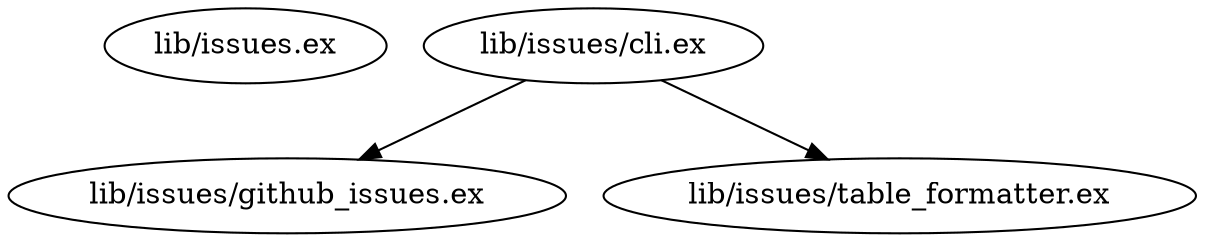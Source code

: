 digraph "xref graph" {
  "lib/issues.ex"
  "lib/issues/cli.ex"
  "lib/issues/cli.ex" -> "lib/issues/github_issues.ex"
  "lib/issues/cli.ex" -> "lib/issues/table_formatter.ex"
  "lib/issues/github_issues.ex"
  "lib/issues/table_formatter.ex"
}
